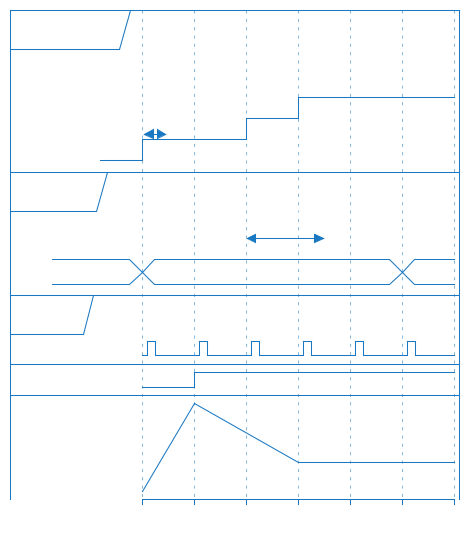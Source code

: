 ' Do not edit
' Theme Gallery
' autogenerated by script
'
@startuml
!theme materia
robust  "Web Browser" as WB
concise "Web User"    as WU
clock   "Clock_1"     as C1 with period 100 pulse 15 offset 10
binary  "Binary"      as B
analog  "Analog"      as A

WB is Initializing
WU is Absent

@WB
0 is idle
+200 is Processing
+100 is Waiting
WB@0 <-> @50 : {50 ms lag}

@WU
0 is Waiting
+500 is ok
@200 <-> @+150 : {150 ms}

@B
100 is high

@A
0 is 0
100 is 3
300 is 1

@enduml
